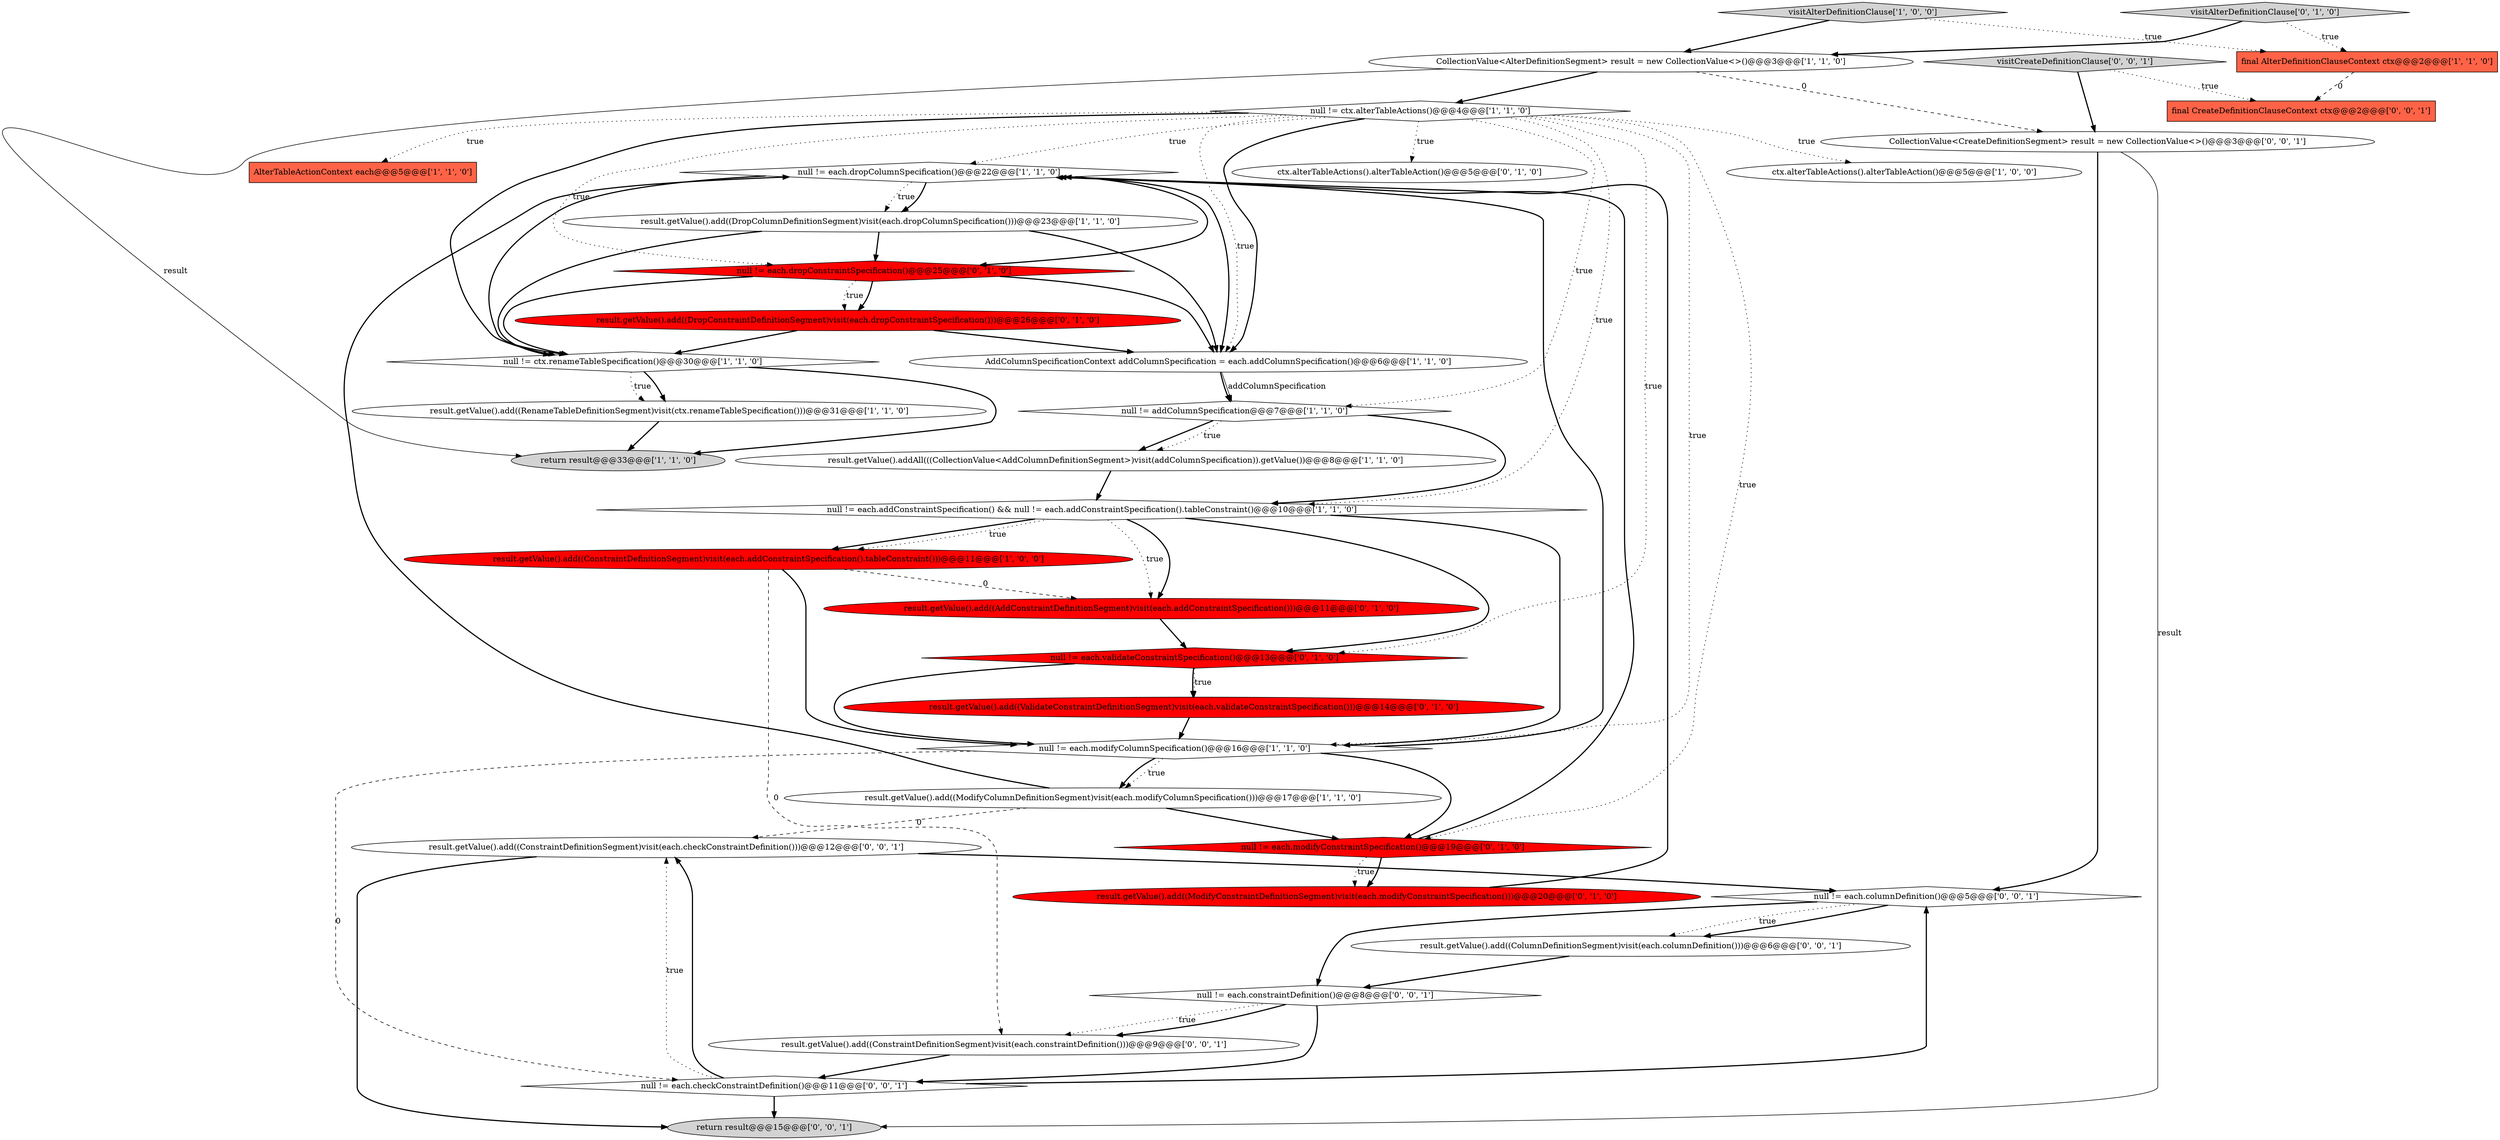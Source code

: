 digraph {
9 [style = filled, label = "ctx.alterTableActions().alterTableAction()@@@5@@@['1', '0', '0']", fillcolor = white, shape = ellipse image = "AAA0AAABBB1BBB"];
11 [style = filled, label = "return result@@@33@@@['1', '1', '0']", fillcolor = lightgray, shape = ellipse image = "AAA0AAABBB1BBB"];
4 [style = filled, label = "result.getValue().add((ModifyColumnDefinitionSegment)visit(each.modifyColumnSpecification()))@@@17@@@['1', '1', '0']", fillcolor = white, shape = ellipse image = "AAA0AAABBB1BBB"];
13 [style = filled, label = "CollectionValue<AlterDefinitionSegment> result = new CollectionValue<>()@@@3@@@['1', '1', '0']", fillcolor = white, shape = ellipse image = "AAA0AAABBB1BBB"];
17 [style = filled, label = "visitAlterDefinitionClause['1', '0', '0']", fillcolor = lightgray, shape = diamond image = "AAA0AAABBB1BBB"];
31 [style = filled, label = "CollectionValue<CreateDefinitionSegment> result = new CollectionValue<>()@@@3@@@['0', '0', '1']", fillcolor = white, shape = ellipse image = "AAA0AAABBB3BBB"];
33 [style = filled, label = "result.getValue().add((ColumnDefinitionSegment)visit(each.columnDefinition()))@@@6@@@['0', '0', '1']", fillcolor = white, shape = ellipse image = "AAA0AAABBB3BBB"];
1 [style = filled, label = "null != ctx.alterTableActions()@@@4@@@['1', '1', '0']", fillcolor = white, shape = diamond image = "AAA0AAABBB1BBB"];
7 [style = filled, label = "result.getValue().addAll(((CollectionValue<AddColumnDefinitionSegment>)visit(addColumnSpecification)).getValue())@@@8@@@['1', '1', '0']", fillcolor = white, shape = ellipse image = "AAA0AAABBB1BBB"];
15 [style = filled, label = "AlterTableActionContext each@@@5@@@['1', '1', '0']", fillcolor = tomato, shape = box image = "AAA0AAABBB1BBB"];
16 [style = filled, label = "result.getValue().add((RenameTableDefinitionSegment)visit(ctx.renameTableSpecification()))@@@31@@@['1', '1', '0']", fillcolor = white, shape = ellipse image = "AAA0AAABBB1BBB"];
2 [style = filled, label = "null != each.dropColumnSpecification()@@@22@@@['1', '1', '0']", fillcolor = white, shape = diamond image = "AAA0AAABBB1BBB"];
18 [style = filled, label = "null != each.validateConstraintSpecification()@@@13@@@['0', '1', '0']", fillcolor = red, shape = diamond image = "AAA1AAABBB2BBB"];
5 [style = filled, label = "result.getValue().add((DropColumnDefinitionSegment)visit(each.dropColumnSpecification()))@@@23@@@['1', '1', '0']", fillcolor = white, shape = ellipse image = "AAA0AAABBB1BBB"];
21 [style = filled, label = "result.getValue().add((DropConstraintDefinitionSegment)visit(each.dropConstraintSpecification()))@@@26@@@['0', '1', '0']", fillcolor = red, shape = ellipse image = "AAA1AAABBB2BBB"];
29 [style = filled, label = "null != each.checkConstraintDefinition()@@@11@@@['0', '0', '1']", fillcolor = white, shape = diamond image = "AAA0AAABBB3BBB"];
6 [style = filled, label = "null != addColumnSpecification@@@7@@@['1', '1', '0']", fillcolor = white, shape = diamond image = "AAA0AAABBB1BBB"];
23 [style = filled, label = "result.getValue().add((ModifyConstraintDefinitionSegment)visit(each.modifyConstraintSpecification()))@@@20@@@['0', '1', '0']", fillcolor = red, shape = ellipse image = "AAA1AAABBB2BBB"];
0 [style = filled, label = "result.getValue().add((ConstraintDefinitionSegment)visit(each.addConstraintSpecification().tableConstraint()))@@@11@@@['1', '0', '0']", fillcolor = red, shape = ellipse image = "AAA1AAABBB1BBB"];
14 [style = filled, label = "final AlterDefinitionClauseContext ctx@@@2@@@['1', '1', '0']", fillcolor = tomato, shape = box image = "AAA0AAABBB1BBB"];
20 [style = filled, label = "ctx.alterTableActions().alterTableAction()@@@5@@@['0', '1', '0']", fillcolor = white, shape = ellipse image = "AAA0AAABBB2BBB"];
27 [style = filled, label = "null != each.constraintDefinition()@@@8@@@['0', '0', '1']", fillcolor = white, shape = diamond image = "AAA0AAABBB3BBB"];
30 [style = filled, label = "final CreateDefinitionClauseContext ctx@@@2@@@['0', '0', '1']", fillcolor = tomato, shape = box image = "AAA0AAABBB3BBB"];
22 [style = filled, label = "visitAlterDefinitionClause['0', '1', '0']", fillcolor = lightgray, shape = diamond image = "AAA0AAABBB2BBB"];
24 [style = filled, label = "null != each.dropConstraintSpecification()@@@25@@@['0', '1', '0']", fillcolor = red, shape = diamond image = "AAA1AAABBB2BBB"];
3 [style = filled, label = "AddColumnSpecificationContext addColumnSpecification = each.addColumnSpecification()@@@6@@@['1', '1', '0']", fillcolor = white, shape = ellipse image = "AAA0AAABBB1BBB"];
19 [style = filled, label = "null != each.modifyConstraintSpecification()@@@19@@@['0', '1', '0']", fillcolor = red, shape = diamond image = "AAA1AAABBB2BBB"];
12 [style = filled, label = "null != ctx.renameTableSpecification()@@@30@@@['1', '1', '0']", fillcolor = white, shape = diamond image = "AAA0AAABBB1BBB"];
8 [style = filled, label = "null != each.addConstraintSpecification() && null != each.addConstraintSpecification().tableConstraint()@@@10@@@['1', '1', '0']", fillcolor = white, shape = diamond image = "AAA0AAABBB1BBB"];
25 [style = filled, label = "result.getValue().add((ValidateConstraintDefinitionSegment)visit(each.validateConstraintSpecification()))@@@14@@@['0', '1', '0']", fillcolor = red, shape = ellipse image = "AAA1AAABBB2BBB"];
32 [style = filled, label = "return result@@@15@@@['0', '0', '1']", fillcolor = lightgray, shape = ellipse image = "AAA0AAABBB3BBB"];
28 [style = filled, label = "null != each.columnDefinition()@@@5@@@['0', '0', '1']", fillcolor = white, shape = diamond image = "AAA0AAABBB3BBB"];
35 [style = filled, label = "result.getValue().add((ConstraintDefinitionSegment)visit(each.constraintDefinition()))@@@9@@@['0', '0', '1']", fillcolor = white, shape = ellipse image = "AAA0AAABBB3BBB"];
34 [style = filled, label = "visitCreateDefinitionClause['0', '0', '1']", fillcolor = lightgray, shape = diamond image = "AAA0AAABBB3BBB"];
36 [style = filled, label = "result.getValue().add((ConstraintDefinitionSegment)visit(each.checkConstraintDefinition()))@@@12@@@['0', '0', '1']", fillcolor = white, shape = ellipse image = "AAA0AAABBB3BBB"];
10 [style = filled, label = "null != each.modifyColumnSpecification()@@@16@@@['1', '1', '0']", fillcolor = white, shape = diamond image = "AAA0AAABBB1BBB"];
26 [style = filled, label = "result.getValue().add((AddConstraintDefinitionSegment)visit(each.addConstraintSpecification()))@@@11@@@['0', '1', '0']", fillcolor = red, shape = ellipse image = "AAA1AAABBB2BBB"];
5->3 [style = bold, label=""];
8->10 [style = bold, label=""];
3->6 [style = solid, label="addColumnSpecification"];
10->19 [style = bold, label=""];
36->28 [style = bold, label=""];
17->14 [style = dotted, label="true"];
13->11 [style = solid, label="result"];
7->8 [style = bold, label=""];
13->1 [style = bold, label=""];
31->32 [style = solid, label="result"];
22->14 [style = dotted, label="true"];
1->3 [style = dotted, label="true"];
8->0 [style = bold, label=""];
4->36 [style = dashed, label="0"];
24->21 [style = bold, label=""];
1->12 [style = bold, label=""];
1->6 [style = dotted, label="true"];
25->10 [style = bold, label=""];
8->0 [style = dotted, label="true"];
2->24 [style = bold, label=""];
10->4 [style = dotted, label="true"];
24->21 [style = dotted, label="true"];
27->35 [style = dotted, label="true"];
29->36 [style = dotted, label="true"];
22->13 [style = bold, label=""];
21->3 [style = bold, label=""];
29->36 [style = bold, label=""];
8->18 [style = bold, label=""];
12->11 [style = bold, label=""];
4->19 [style = bold, label=""];
34->31 [style = bold, label=""];
4->2 [style = bold, label=""];
19->2 [style = bold, label=""];
10->29 [style = dashed, label="0"];
33->27 [style = bold, label=""];
1->18 [style = dotted, label="true"];
13->31 [style = dashed, label="0"];
1->15 [style = dotted, label="true"];
29->32 [style = bold, label=""];
1->8 [style = dotted, label="true"];
18->25 [style = bold, label=""];
6->7 [style = dotted, label="true"];
10->2 [style = bold, label=""];
31->28 [style = bold, label=""];
0->35 [style = dashed, label="0"];
27->29 [style = bold, label=""];
6->7 [style = bold, label=""];
24->3 [style = bold, label=""];
24->12 [style = bold, label=""];
1->10 [style = dotted, label="true"];
35->29 [style = bold, label=""];
2->3 [style = bold, label=""];
1->3 [style = bold, label=""];
3->6 [style = bold, label=""];
0->26 [style = dashed, label="0"];
1->19 [style = dotted, label="true"];
27->35 [style = bold, label=""];
21->12 [style = bold, label=""];
18->10 [style = bold, label=""];
5->24 [style = bold, label=""];
1->9 [style = dotted, label="true"];
17->13 [style = bold, label=""];
23->2 [style = bold, label=""];
2->5 [style = dotted, label="true"];
34->30 [style = dotted, label="true"];
1->20 [style = dotted, label="true"];
2->5 [style = bold, label=""];
8->26 [style = dotted, label="true"];
16->11 [style = bold, label=""];
18->25 [style = dotted, label="true"];
28->33 [style = dotted, label="true"];
1->24 [style = dotted, label="true"];
19->23 [style = dotted, label="true"];
36->32 [style = bold, label=""];
12->16 [style = bold, label=""];
2->12 [style = bold, label=""];
29->28 [style = bold, label=""];
0->10 [style = bold, label=""];
28->33 [style = bold, label=""];
12->16 [style = dotted, label="true"];
5->12 [style = bold, label=""];
19->23 [style = bold, label=""];
14->30 [style = dashed, label="0"];
6->8 [style = bold, label=""];
10->4 [style = bold, label=""];
28->27 [style = bold, label=""];
1->2 [style = dotted, label="true"];
26->18 [style = bold, label=""];
8->26 [style = bold, label=""];
}
